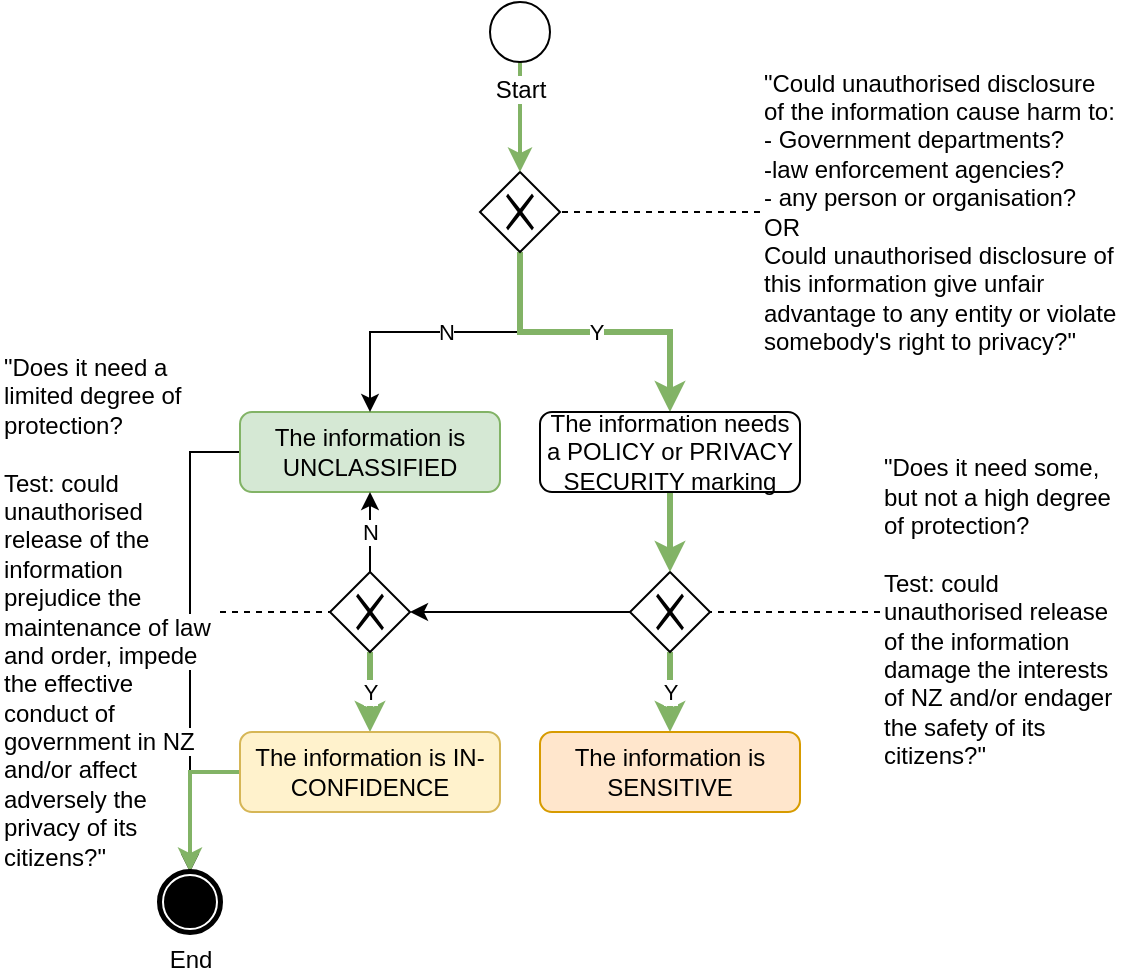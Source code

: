 <mxfile compressed="false" version="20.3.0" type="device">
  <diagram id="MJK_XeAVS45mUTJX33J0" name="Privacy/Privacy Policy or Security Marking">
    <mxGraphModel dx="782" dy="517" grid="1" gridSize="10" guides="1" tooltips="1" connect="1" arrows="1" fold="1" page="1" pageScale="1" pageWidth="827" pageHeight="1169" math="0" shadow="0">
      <root>
        <mxCell id="gkE1_S4WVJf_kwzcQEd8-0" />
        <mxCell id="gkE1_S4WVJf_kwzcQEd8-1" value="Diagram" parent="gkE1_S4WVJf_kwzcQEd8-0" />
        <mxCell id="gkE1_S4WVJf_kwzcQEd8-13" value="Y" style="edgeStyle=orthogonalEdgeStyle;rounded=0;orthogonalLoop=1;jettySize=auto;html=1;entryX=0.5;entryY=0;entryDx=0;entryDy=0;fillColor=#d5e8d4;strokeColor=#82b366;strokeWidth=3;" parent="gkE1_S4WVJf_kwzcQEd8-1" source="gkE1_S4WVJf_kwzcQEd8-2" target="gkE1_S4WVJf_kwzcQEd8-6" edge="1">
          <mxGeometry relative="1" as="geometry" />
        </mxCell>
        <mxCell id="gkE1_S4WVJf_kwzcQEd8-17" style="edgeStyle=orthogonalEdgeStyle;rounded=0;orthogonalLoop=1;jettySize=auto;html=1;entryX=1;entryY=0.5;entryDx=0;entryDy=0;" parent="gkE1_S4WVJf_kwzcQEd8-1" source="gkE1_S4WVJf_kwzcQEd8-2" target="gkE1_S4WVJf_kwzcQEd8-14" edge="1">
          <mxGeometry relative="1" as="geometry" />
        </mxCell>
        <mxCell id="gkE1_S4WVJf_kwzcQEd8-2" value="" style="shape=mxgraph.bpmn.shape;html=1;verticalLabelPosition=bottom;labelBackgroundColor=#ffffff;verticalAlign=top;align=center;perimeter=rhombusPerimeter;background=gateway;outlineConnect=0;outline=none;symbol=exclusiveGw;fontFamily=Helvetica;fontSize=12;fontColor=#000000;strokeColor=#000000;fillColor=#ffffff;" parent="gkE1_S4WVJf_kwzcQEd8-1" vertex="1">
          <mxGeometry x="435" y="450" width="40" height="40" as="geometry" />
        </mxCell>
        <mxCell id="gkE1_S4WVJf_kwzcQEd8-22" style="edgeStyle=orthogonalEdgeStyle;rounded=0;orthogonalLoop=1;jettySize=auto;html=1;entryX=1;entryY=0.5;entryDx=0;entryDy=0;dashed=1;endArrow=none;endFill=0;" parent="gkE1_S4WVJf_kwzcQEd8-1" source="gkE1_S4WVJf_kwzcQEd8-4" target="gkE1_S4WVJf_kwzcQEd8-7" edge="1">
          <mxGeometry relative="1" as="geometry" />
        </mxCell>
        <mxCell id="gkE1_S4WVJf_kwzcQEd8-4" value="&lt;span style=&quot;background-color: rgb(255 , 255 , 255)&quot;&gt;&quot;Could unauthorised disclosure of the information cause harm to:&lt;/span&gt;&lt;br&gt;&lt;span style=&quot;background-color: rgb(255 , 255 , 255)&quot;&gt;- Government departments?&lt;/span&gt;&lt;br&gt;&lt;span style=&quot;background-color: rgb(255 , 255 , 255)&quot;&gt;-law enforcement agencies?&lt;/span&gt;&lt;br&gt;&lt;span style=&quot;background-color: rgb(255 , 255 , 255)&quot;&gt;- any person or organisation?&lt;/span&gt;&lt;br&gt;&lt;span style=&quot;background-color: rgb(255 , 255 , 255)&quot;&gt;OR&lt;/span&gt;&lt;br&gt;&lt;span style=&quot;background-color: rgb(255 , 255 , 255)&quot;&gt;Could unauthorised disclosure of this information give unfair advantage to any entity or violate somebody&#39;s right to privacy?&quot;&lt;/span&gt;" style="text;html=1;strokeColor=none;fillColor=none;align=left;verticalAlign=middle;whiteSpace=wrap;rounded=0;" parent="gkE1_S4WVJf_kwzcQEd8-1" vertex="1">
          <mxGeometry x="500" y="200" width="180" height="140" as="geometry" />
        </mxCell>
        <mxCell id="gkE1_S4WVJf_kwzcQEd8-29" style="edgeStyle=orthogonalEdgeStyle;rounded=0;orthogonalLoop=1;jettySize=auto;html=1;endArrow=classic;endFill=1;entryX=0.5;entryY=0;entryDx=0;entryDy=0;" parent="gkE1_S4WVJf_kwzcQEd8-1" source="gkE1_S4WVJf_kwzcQEd8-5" target="gkE1_S4WVJf_kwzcQEd8-25" edge="1">
          <mxGeometry relative="1" as="geometry">
            <mxPoint x="380" y="650" as="targetPoint" />
          </mxGeometry>
        </mxCell>
        <mxCell id="gkE1_S4WVJf_kwzcQEd8-5" value="The information is UNCLASSIFIED" style="shape=ext;rounded=1;html=1;whiteSpace=wrap;fillColor=#d5e8d4;strokeColor=#82b366;" parent="gkE1_S4WVJf_kwzcQEd8-1" vertex="1">
          <mxGeometry x="240" y="370" width="130" height="40" as="geometry" />
        </mxCell>
        <mxCell id="gkE1_S4WVJf_kwzcQEd8-6" value="The information is SENSITIVE" style="shape=ext;rounded=1;html=1;whiteSpace=wrap;fillColor=#ffe6cc;strokeColor=#d79b00;" parent="gkE1_S4WVJf_kwzcQEd8-1" vertex="1">
          <mxGeometry x="390" y="530" width="130" height="40" as="geometry" />
        </mxCell>
        <mxCell id="gkE1_S4WVJf_kwzcQEd8-10" value="N" style="edgeStyle=orthogonalEdgeStyle;rounded=0;orthogonalLoop=1;jettySize=auto;html=1;entryX=0.5;entryY=0;entryDx=0;entryDy=0;" parent="gkE1_S4WVJf_kwzcQEd8-1" source="gkE1_S4WVJf_kwzcQEd8-7" target="gkE1_S4WVJf_kwzcQEd8-5" edge="1">
          <mxGeometry relative="1" as="geometry" />
        </mxCell>
        <mxCell id="gkE1_S4WVJf_kwzcQEd8-11" value="Y" style="edgeStyle=orthogonalEdgeStyle;rounded=0;orthogonalLoop=1;jettySize=auto;html=1;entryX=0.5;entryY=0;entryDx=0;entryDy=0;fillColor=#d5e8d4;strokeColor=#82b366;strokeWidth=3;" parent="gkE1_S4WVJf_kwzcQEd8-1" source="gkE1_S4WVJf_kwzcQEd8-7" target="gkE1_S4WVJf_kwzcQEd8-9" edge="1">
          <mxGeometry relative="1" as="geometry">
            <Array as="points">
              <mxPoint x="380" y="330" />
              <mxPoint x="455" y="330" />
            </Array>
          </mxGeometry>
        </mxCell>
        <mxCell id="gkE1_S4WVJf_kwzcQEd8-7" value="" style="shape=mxgraph.bpmn.shape;html=1;verticalLabelPosition=bottom;labelBackgroundColor=#ffffff;verticalAlign=top;align=center;perimeter=rhombusPerimeter;background=gateway;outlineConnect=0;outline=none;symbol=exclusiveGw;fontFamily=Helvetica;fontSize=12;fontColor=#000000;strokeColor=#000000;fillColor=#ffffff;" parent="gkE1_S4WVJf_kwzcQEd8-1" vertex="1">
          <mxGeometry x="360" y="250" width="40" height="40" as="geometry" />
        </mxCell>
        <mxCell id="gkE1_S4WVJf_kwzcQEd8-23" style="edgeStyle=orthogonalEdgeStyle;rounded=0;orthogonalLoop=1;jettySize=auto;html=1;entryX=1;entryY=0.5;entryDx=0;entryDy=0;dashed=1;endArrow=none;endFill=0;" parent="gkE1_S4WVJf_kwzcQEd8-1" source="gkE1_S4WVJf_kwzcQEd8-8" target="gkE1_S4WVJf_kwzcQEd8-2" edge="1">
          <mxGeometry relative="1" as="geometry" />
        </mxCell>
        <mxCell id="gkE1_S4WVJf_kwzcQEd8-8" value="&lt;span style=&quot;background-color: rgb(255 , 255 , 255)&quot;&gt;&quot;Does it need some, but not a high degree of protection?&lt;br&gt;&lt;/span&gt;&lt;br&gt;Test: could unauthorised release of the information damage the interests of NZ and/or endager the safety of its citizens?&quot;" style="text;html=1;strokeColor=none;fillColor=none;align=left;verticalAlign=middle;whiteSpace=wrap;rounded=0;" parent="gkE1_S4WVJf_kwzcQEd8-1" vertex="1">
          <mxGeometry x="560" y="395" width="120" height="150" as="geometry" />
        </mxCell>
        <mxCell id="gkE1_S4WVJf_kwzcQEd8-12" style="edgeStyle=orthogonalEdgeStyle;rounded=0;orthogonalLoop=1;jettySize=auto;html=1;entryX=0.5;entryY=0;entryDx=0;entryDy=0;fillColor=#d5e8d4;strokeColor=#82b366;strokeWidth=3;" parent="gkE1_S4WVJf_kwzcQEd8-1" source="gkE1_S4WVJf_kwzcQEd8-9" target="gkE1_S4WVJf_kwzcQEd8-2" edge="1">
          <mxGeometry relative="1" as="geometry" />
        </mxCell>
        <mxCell id="gkE1_S4WVJf_kwzcQEd8-9" value="The information needs a POLICY or PRIVACY SECURITY marking" style="shape=ext;rounded=1;html=1;whiteSpace=wrap;" parent="gkE1_S4WVJf_kwzcQEd8-1" vertex="1">
          <mxGeometry x="390" y="370" width="130" height="40" as="geometry" />
        </mxCell>
        <mxCell id="gkE1_S4WVJf_kwzcQEd8-18" value="N" style="edgeStyle=orthogonalEdgeStyle;rounded=0;orthogonalLoop=1;jettySize=auto;html=1;entryX=0.5;entryY=1;entryDx=0;entryDy=0;" parent="gkE1_S4WVJf_kwzcQEd8-1" source="gkE1_S4WVJf_kwzcQEd8-14" target="gkE1_S4WVJf_kwzcQEd8-5" edge="1">
          <mxGeometry relative="1" as="geometry" />
        </mxCell>
        <mxCell id="gkE1_S4WVJf_kwzcQEd8-20" value="Y" style="edgeStyle=orthogonalEdgeStyle;rounded=0;orthogonalLoop=1;jettySize=auto;html=1;entryX=0.5;entryY=0;entryDx=0;entryDy=0;fillColor=#d5e8d4;strokeColor=#82b366;strokeWidth=3;" parent="gkE1_S4WVJf_kwzcQEd8-1" source="gkE1_S4WVJf_kwzcQEd8-14" target="gkE1_S4WVJf_kwzcQEd8-19" edge="1">
          <mxGeometry relative="1" as="geometry" />
        </mxCell>
        <mxCell id="gkE1_S4WVJf_kwzcQEd8-14" value="" style="shape=mxgraph.bpmn.shape;html=1;verticalLabelPosition=bottom;labelBackgroundColor=#ffffff;verticalAlign=top;align=center;perimeter=rhombusPerimeter;background=gateway;outlineConnect=0;outline=none;symbol=exclusiveGw;fontFamily=Helvetica;fontSize=12;fontColor=#000000;strokeColor=#000000;fillColor=#ffffff;" parent="gkE1_S4WVJf_kwzcQEd8-1" vertex="1">
          <mxGeometry x="285" y="450" width="40" height="40" as="geometry" />
        </mxCell>
        <mxCell id="gkE1_S4WVJf_kwzcQEd8-24" style="edgeStyle=orthogonalEdgeStyle;rounded=0;orthogonalLoop=1;jettySize=auto;html=1;entryX=0;entryY=0.5;entryDx=0;entryDy=0;dashed=1;endArrow=none;endFill=0;" parent="gkE1_S4WVJf_kwzcQEd8-1" source="gkE1_S4WVJf_kwzcQEd8-15" target="gkE1_S4WVJf_kwzcQEd8-14" edge="1">
          <mxGeometry relative="1" as="geometry" />
        </mxCell>
        <mxCell id="gkE1_S4WVJf_kwzcQEd8-15" value="&lt;span style=&quot;background-color: rgb(255 , 255 , 255)&quot;&gt;&quot;Does it need a limited degree of protection?&lt;br&gt;&lt;br&gt;Test: could unauthorised release of the information prejudice the maintenance of law and order, impede the effective conduct of government in NZ and/or affect adversely the privacy of its citizens?&quot;&lt;br&gt;&lt;/span&gt;" style="text;html=1;strokeColor=none;fillColor=none;align=left;verticalAlign=middle;whiteSpace=wrap;rounded=0;" parent="gkE1_S4WVJf_kwzcQEd8-1" vertex="1">
          <mxGeometry x="120" y="340" width="110" height="260" as="geometry" />
        </mxCell>
        <mxCell id="gkE1_S4WVJf_kwzcQEd8-28" style="edgeStyle=orthogonalEdgeStyle;rounded=0;orthogonalLoop=1;jettySize=auto;html=1;entryX=0.5;entryY=0;entryDx=0;entryDy=0;endArrow=classic;endFill=1;strokeWidth=2;fillColor=#d5e8d4;strokeColor=#82b366;" parent="gkE1_S4WVJf_kwzcQEd8-1" source="gkE1_S4WVJf_kwzcQEd8-19" target="gkE1_S4WVJf_kwzcQEd8-25" edge="1">
          <mxGeometry relative="1" as="geometry" />
        </mxCell>
        <mxCell id="gkE1_S4WVJf_kwzcQEd8-19" value="The information is IN-CONFIDENCE" style="shape=ext;rounded=1;html=1;whiteSpace=wrap;fillColor=#fff2cc;strokeColor=#d6b656;" parent="gkE1_S4WVJf_kwzcQEd8-1" vertex="1">
          <mxGeometry x="240" y="530" width="130" height="40" as="geometry" />
        </mxCell>
        <mxCell id="gkE1_S4WVJf_kwzcQEd8-25" value="End" style="shape=mxgraph.bpmn.shape;html=1;verticalLabelPosition=bottom;labelBackgroundColor=#ffffff;verticalAlign=top;align=center;perimeter=ellipsePerimeter;outlineConnect=0;outline=end;symbol=terminate;" parent="gkE1_S4WVJf_kwzcQEd8-1" vertex="1">
          <mxGeometry x="200" y="600" width="30" height="30" as="geometry" />
        </mxCell>
        <mxCell id="gkE1_S4WVJf_kwzcQEd8-27" style="edgeStyle=orthogonalEdgeStyle;rounded=0;orthogonalLoop=1;jettySize=auto;html=1;entryX=0.5;entryY=0;entryDx=0;entryDy=0;endArrow=classic;endFill=1;fillColor=#d5e8d4;strokeColor=#82b366;strokeWidth=2;" parent="gkE1_S4WVJf_kwzcQEd8-1" source="gkE1_S4WVJf_kwzcQEd8-26" target="gkE1_S4WVJf_kwzcQEd8-7" edge="1">
          <mxGeometry relative="1" as="geometry" />
        </mxCell>
        <mxCell id="gkE1_S4WVJf_kwzcQEd8-26" value="Start" style="shape=mxgraph.bpmn.shape;html=1;verticalLabelPosition=bottom;labelBackgroundColor=#ffffff;verticalAlign=top;align=center;perimeter=ellipsePerimeter;outlineConnect=0;outline=standard;symbol=general;" parent="gkE1_S4WVJf_kwzcQEd8-1" vertex="1">
          <mxGeometry x="365" y="165" width="30" height="30" as="geometry" />
        </mxCell>
        <mxCell id="VeIg465drX5wpryKY_6S-1" value="Title/Diagram" parent="gkE1_S4WVJf_kwzcQEd8-0" visible="0" />
        <mxCell id="VeIg465drX5wpryKY_6S-0" value="&lt;font style=&quot;font-size: 12px&quot;&gt;&lt;span style=&quot;font-size: 12px&quot;&gt;Diagram: Base System Logical Module -&amp;nbsp;&lt;/span&gt;Privacy- Policy or Privacy Security Marking determination&lt;/font&gt;" style="text;strokeColor=none;fillColor=none;html=1;fontSize=24;fontStyle=2;verticalAlign=middle;align=left;shadow=0;glass=0;comic=0;opacity=30;fontColor=#808080;" parent="VeIg465drX5wpryKY_6S-1" vertex="1">
          <mxGeometry x="120" y="660" width="520" height="20" as="geometry" />
        </mxCell>
      </root>
    </mxGraphModel>
  </diagram>
</mxfile>
